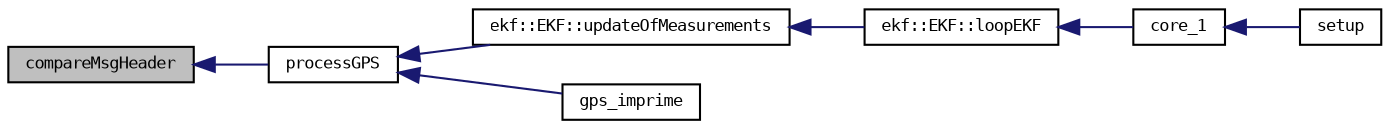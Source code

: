 digraph "compareMsgHeader"
{
  bgcolor="transparent";
  edge [fontname="DejaVuSansMono",fontsize="8",labelfontname="DejaVuSansMono",labelfontsize="8"];
  node [fontname="DejaVuSansMono",fontsize="8",shape=record];
  rankdir="LR";
  Node9 [label="compareMsgHeader",height=0.2,width=0.4,color="black", fillcolor="grey75", style="filled", fontcolor="black"];
  Node9 -> Node10 [dir="back",color="midnightblue",fontsize="8",style="solid",fontname="DejaVuSansMono"];
  Node10 [label="processGPS",height=0.2,width=0.4,color="black",URL="$GPS_8h.html#ad604e63cc857e5663dfba96c37c66bc7"];
  Node10 -> Node11 [dir="back",color="midnightblue",fontsize="8",style="solid",fontname="DejaVuSansMono"];
  Node11 [label="ekf::EKF::updateOfMeasurements",height=0.2,width=0.4,color="black",URL="$classekf_1_1EKF.html#a84048d25ebfb6431d7b1372b7315a7a3",tooltip="Atualiza a medicao a partir dos sensores da unidade Margin e GPS. "];
  Node11 -> Node12 [dir="back",color="midnightblue",fontsize="8",style="solid",fontname="DejaVuSansMono"];
  Node12 [label="ekf::EKF::loopEKF",height=0.2,width=0.4,color="black",URL="$classekf_1_1EKF.html#a651814ff64d234394572e2e7c5703a43"];
  Node12 -> Node13 [dir="back",color="midnightblue",fontsize="8",style="solid",fontname="DejaVuSansMono"];
  Node13 [label="core_1",height=0.2,width=0.4,color="black",URL="$main_8cpp.html#aa561fc46a0358a47fa9151f211523ba0"];
  Node13 -> Node14 [dir="back",color="midnightblue",fontsize="8",style="solid",fontname="DejaVuSansMono"];
  Node14 [label="setup",height=0.2,width=0.4,color="black",URL="$main_8cpp.html#a4fc01d736fe50cf5b977f755b675f11d"];
  Node10 -> Node15 [dir="back",color="midnightblue",fontsize="8",style="solid",fontname="DejaVuSansMono"];
  Node15 [label="gps_imprime",height=0.2,width=0.4,color="black",URL="$GPS_8h.html#aaab66558a5f695df7a6fcc3baa340da3"];
}
